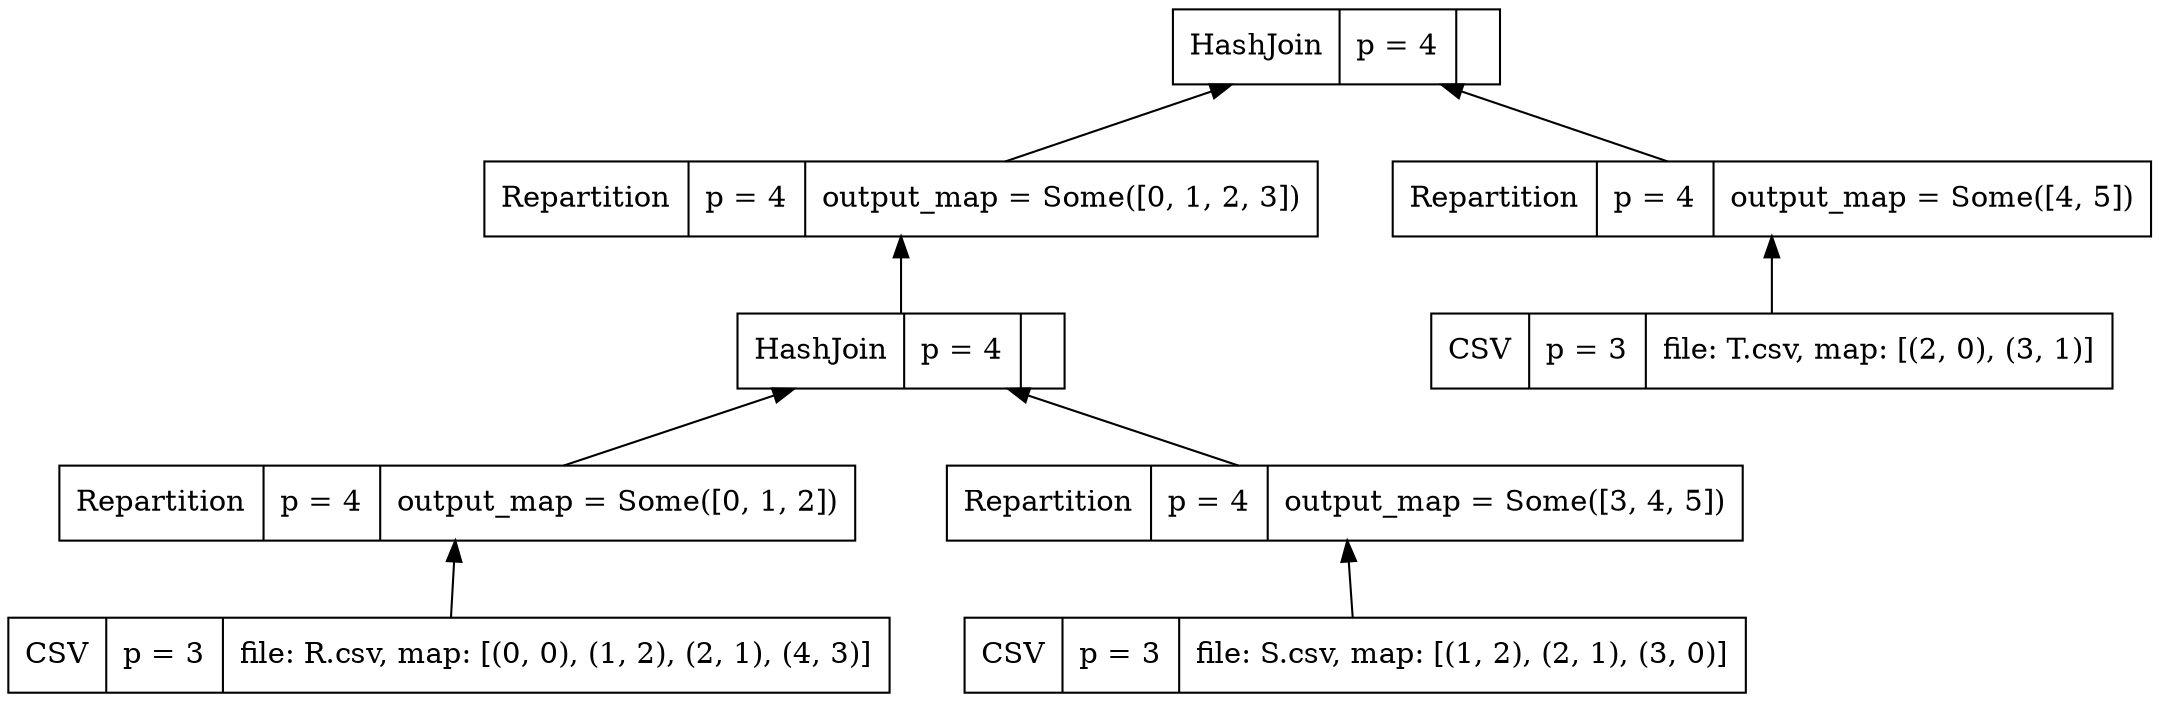 digraph example1 {
    node [shape=record];
    rankdir=BT;
    nodesep=0.5;
    ordering="in";
    popkeyPOPKey6v1 -> popkeyPOPKey9v1;
    popkeyPOPKey5v1 -> popkeyPOPKey6v1;
    popkeyPOPKey2v1 -> popkeyPOPKey5v1;
    popkeyPOPKey1v1 -> popkeyPOPKey2v1;
    popkeyPOPKey1v1[label="CSV|p = 3|file: R.csv, map: [(0, 0), (1, 2), (2, 1), (4, 3)]"];
    popkeyPOPKey2v1[label="Repartition|p = 4|output_map = Some([0, 1, 2])"];
    popkeyPOPKey4v1 -> popkeyPOPKey5v1;
    popkeyPOPKey3v1 -> popkeyPOPKey4v1;
    popkeyPOPKey3v1[label="CSV|p = 3|file: S.csv, map: [(1, 2), (2, 1), (3, 0)]"];
    popkeyPOPKey4v1[label="Repartition|p = 4|output_map = Some([3, 4, 5])"];
    popkeyPOPKey5v1[label="HashJoin|p = 4|"];
    popkeyPOPKey6v1[label="Repartition|p = 4|output_map = Some([0, 1, 2, 3])"];
    popkeyPOPKey8v1 -> popkeyPOPKey9v1;
    popkeyPOPKey7v1 -> popkeyPOPKey8v1;
    popkeyPOPKey7v1[label="CSV|p = 3|file: T.csv, map: [(2, 0), (3, 1)]"];
    popkeyPOPKey8v1[label="Repartition|p = 4|output_map = Some([4, 5])"];
    popkeyPOPKey9v1[label="HashJoin|p = 4|"];
}
